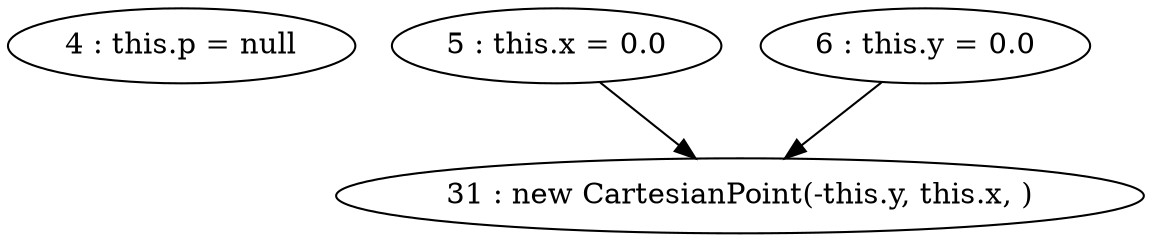 digraph G {
"4 : this.p = null"
"5 : this.x = 0.0"
"5 : this.x = 0.0" -> "31 : new CartesianPoint(-this.y, this.x, )"
"6 : this.y = 0.0"
"6 : this.y = 0.0" -> "31 : new CartesianPoint(-this.y, this.x, )"
"31 : new CartesianPoint(-this.y, this.x, )"
}